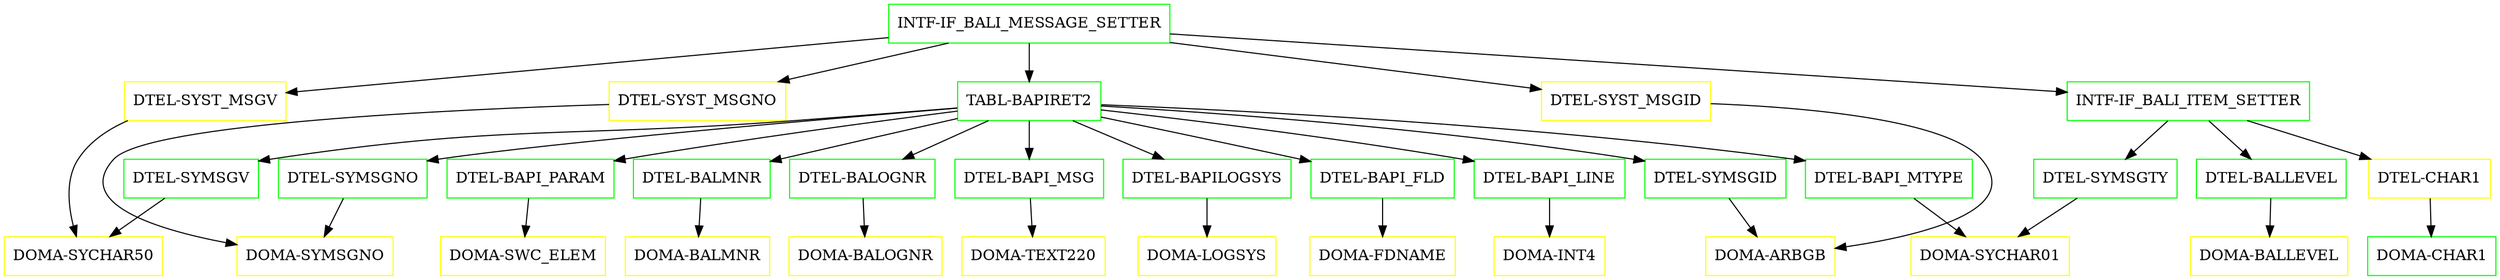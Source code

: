 digraph G {
  "INTF-IF_BALI_MESSAGE_SETTER" [shape=box,color=green];
  "INTF-IF_BALI_ITEM_SETTER" [shape=box,color=green,URL="./INTF_IF_BALI_ITEM_SETTER.html"];
  "DTEL-SYMSGTY" [shape=box,color=green,URL="./DTEL_SYMSGTY.html"];
  "DOMA-SYCHAR01" [shape=box,color=yellow,URL="./DOMA_SYCHAR01.html"];
  "DTEL-BALLEVEL" [shape=box,color=green,URL="./DTEL_BALLEVEL.html"];
  "DOMA-BALLEVEL" [shape=box,color=yellow,URL="./DOMA_BALLEVEL.html"];
  "DTEL-CHAR1" [shape=box,color=yellow,URL="./DTEL_CHAR1.html"];
  "DOMA-CHAR1" [shape=box,color=green,URL="./DOMA_CHAR1.html"];
  "TABL-BAPIRET2" [shape=box,color=green,URL="./TABL_BAPIRET2.html"];
  "DTEL-BAPILOGSYS" [shape=box,color=green,URL="./DTEL_BAPILOGSYS.html"];
  "DOMA-LOGSYS" [shape=box,color=yellow,URL="./DOMA_LOGSYS.html"];
  "DTEL-BAPI_FLD" [shape=box,color=green,URL="./DTEL_BAPI_FLD.html"];
  "DOMA-FDNAME" [shape=box,color=yellow,URL="./DOMA_FDNAME.html"];
  "DTEL-BAPI_LINE" [shape=box,color=green,URL="./DTEL_BAPI_LINE.html"];
  "DOMA-INT4" [shape=box,color=yellow,URL="./DOMA_INT4.html"];
  "DTEL-BAPI_PARAM" [shape=box,color=green,URL="./DTEL_BAPI_PARAM.html"];
  "DOMA-SWC_ELEM" [shape=box,color=yellow,URL="./DOMA_SWC_ELEM.html"];
  "DTEL-SYMSGV" [shape=box,color=green,URL="./DTEL_SYMSGV.html"];
  "DOMA-SYCHAR50" [shape=box,color=yellow,URL="./DOMA_SYCHAR50.html"];
  "DTEL-BALMNR" [shape=box,color=green,URL="./DTEL_BALMNR.html"];
  "DOMA-BALMNR" [shape=box,color=yellow,URL="./DOMA_BALMNR.html"];
  "DTEL-BALOGNR" [shape=box,color=green,URL="./DTEL_BALOGNR.html"];
  "DOMA-BALOGNR" [shape=box,color=yellow,URL="./DOMA_BALOGNR.html"];
  "DTEL-BAPI_MSG" [shape=box,color=green,URL="./DTEL_BAPI_MSG.html"];
  "DOMA-TEXT220" [shape=box,color=yellow,URL="./DOMA_TEXT220.html"];
  "DTEL-SYMSGNO" [shape=box,color=green,URL="./DTEL_SYMSGNO.html"];
  "DOMA-SYMSGNO" [shape=box,color=yellow,URL="./DOMA_SYMSGNO.html"];
  "DTEL-SYMSGID" [shape=box,color=green,URL="./DTEL_SYMSGID.html"];
  "DOMA-ARBGB" [shape=box,color=yellow,URL="./DOMA_ARBGB.html"];
  "DTEL-BAPI_MTYPE" [shape=box,color=green,URL="./DTEL_BAPI_MTYPE.html"];
  "DTEL-SYST_MSGV" [shape=box,color=yellow,URL="./DTEL_SYST_MSGV.html"];
  "DTEL-SYST_MSGNO" [shape=box,color=yellow,URL="./DTEL_SYST_MSGNO.html"];
  "DTEL-SYST_MSGID" [shape=box,color=yellow,URL="./DTEL_SYST_MSGID.html"];
  "INTF-IF_BALI_MESSAGE_SETTER" -> "DTEL-SYST_MSGID";
  "INTF-IF_BALI_MESSAGE_SETTER" -> "DTEL-SYST_MSGNO";
  "INTF-IF_BALI_MESSAGE_SETTER" -> "DTEL-SYST_MSGV";
  "INTF-IF_BALI_MESSAGE_SETTER" -> "TABL-BAPIRET2";
  "INTF-IF_BALI_MESSAGE_SETTER" -> "INTF-IF_BALI_ITEM_SETTER";
  "INTF-IF_BALI_ITEM_SETTER" -> "DTEL-CHAR1";
  "INTF-IF_BALI_ITEM_SETTER" -> "DTEL-BALLEVEL";
  "INTF-IF_BALI_ITEM_SETTER" -> "DTEL-SYMSGTY";
  "DTEL-SYMSGTY" -> "DOMA-SYCHAR01";
  "DTEL-BALLEVEL" -> "DOMA-BALLEVEL";
  "DTEL-CHAR1" -> "DOMA-CHAR1";
  "TABL-BAPIRET2" -> "DTEL-BAPI_MTYPE";
  "TABL-BAPIRET2" -> "DTEL-SYMSGID";
  "TABL-BAPIRET2" -> "DTEL-SYMSGNO";
  "TABL-BAPIRET2" -> "DTEL-BAPI_MSG";
  "TABL-BAPIRET2" -> "DTEL-BALOGNR";
  "TABL-BAPIRET2" -> "DTEL-BALMNR";
  "TABL-BAPIRET2" -> "DTEL-SYMSGV";
  "TABL-BAPIRET2" -> "DTEL-BAPI_PARAM";
  "TABL-BAPIRET2" -> "DTEL-BAPI_LINE";
  "TABL-BAPIRET2" -> "DTEL-BAPI_FLD";
  "TABL-BAPIRET2" -> "DTEL-BAPILOGSYS";
  "DTEL-BAPILOGSYS" -> "DOMA-LOGSYS";
  "DTEL-BAPI_FLD" -> "DOMA-FDNAME";
  "DTEL-BAPI_LINE" -> "DOMA-INT4";
  "DTEL-BAPI_PARAM" -> "DOMA-SWC_ELEM";
  "DTEL-SYMSGV" -> "DOMA-SYCHAR50";
  "DTEL-BALMNR" -> "DOMA-BALMNR";
  "DTEL-BALOGNR" -> "DOMA-BALOGNR";
  "DTEL-BAPI_MSG" -> "DOMA-TEXT220";
  "DTEL-SYMSGNO" -> "DOMA-SYMSGNO";
  "DTEL-SYMSGID" -> "DOMA-ARBGB";
  "DTEL-BAPI_MTYPE" -> "DOMA-SYCHAR01";
  "DTEL-SYST_MSGV" -> "DOMA-SYCHAR50";
  "DTEL-SYST_MSGNO" -> "DOMA-SYMSGNO";
  "DTEL-SYST_MSGID" -> "DOMA-ARBGB";
}
